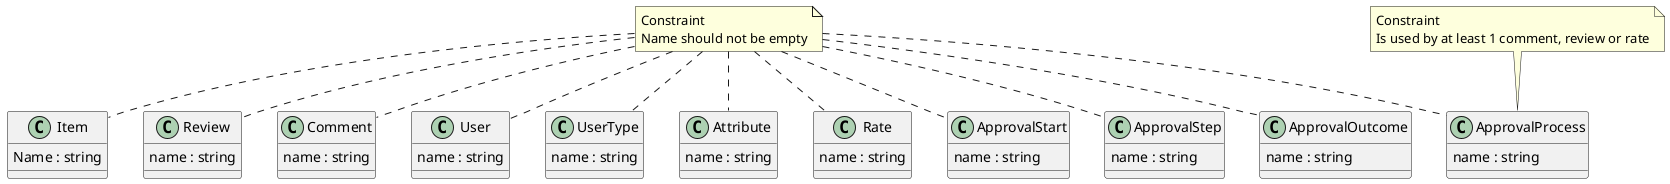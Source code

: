 @startuml
note "Constraint\nName should not be empty" as N1

note "Constraint\nIs used by at least 1 comment, review or rate" as N2

class Item{
  Name : string
}

class Review{
  name : string
}

class Comment{
  name : string
}

class User{
  name : string
}

class UserType{
  name : string
}

class Attribute{
  name : string
}

class Rate{
  name : string
}

class ApprovalProcess{
  name : string
}
class ApprovalStart{
  name : string
}
class ApprovalStep{
  name : string
}
class ApprovalOutcome{
  name : string
}

N1 .. Item
N1 .. Review
N1 .. Comment
N1 .. User
N1 .. UserType
N1 .. Rate
N1 .. Attribute
N1 .. ApprovalProcess
N1 .. ApprovalStart
N1 .. ApprovalStep
N1 .. ApprovalOutcome

N2 .. ApprovalProcess

@enduml